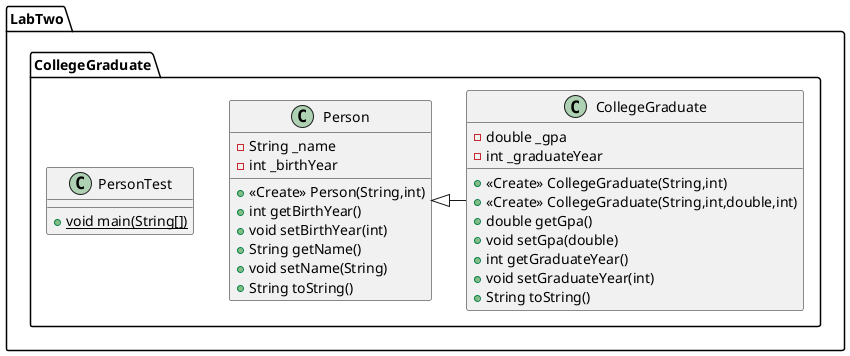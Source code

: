 @startuml
class LabTwo.CollegeGraduate.Person {
- String _name
- int _birthYear
+ <<Create>> Person(String,int)
+ int getBirthYear()
+ void setBirthYear(int)
+ String getName()
+ void setName(String)
+ String toString()
}
class LabTwo.CollegeGraduate.CollegeGraduate {
- double _gpa
- int _graduateYear
+ <<Create>> CollegeGraduate(String,int)
+ <<Create>> CollegeGraduate(String,int,double,int)
+ double getGpa()
+ void setGpa(double)
+ int getGraduateYear()
+ void setGraduateYear(int)
+ String toString()
}
class LabTwo.CollegeGraduate.PersonTest {
+ {static} void main(String[])
}


LabTwo.CollegeGraduate.Person <|-r- LabTwo.CollegeGraduate.CollegeGraduate
@enduml
